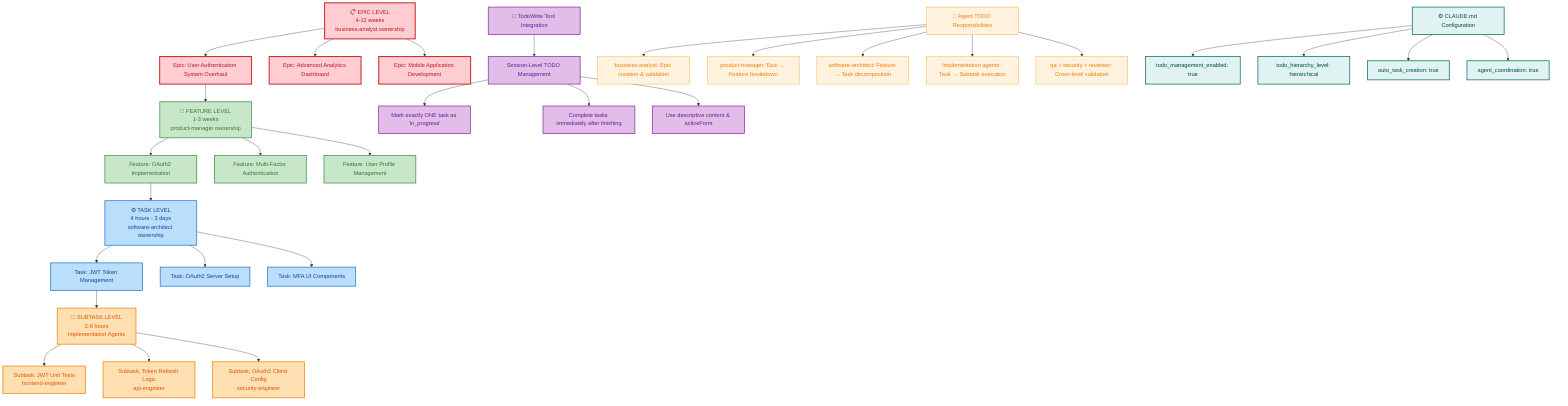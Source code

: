 graph TD
    A[📋 EPIC LEVEL<br/>4-12 weeks<br/>business-analyst ownership] --> A1[Epic: User Authentication System Overhaul]
    A --> A2[Epic: Advanced Analytics Dashboard]
    A --> A3[Epic: Mobile Application Development]

    A1 --> B[🎯 FEATURE LEVEL<br/>1-3 weeks<br/>product-manager ownership]

    B --> B1[Feature: OAuth2 Implementation]
    B --> B2[Feature: Multi-Factor Authentication]
    B --> B3[Feature: User Profile Management]

    B1 --> C[⚙️ TASK LEVEL<br/>4 hours - 3 days<br/>software-architect ownership]

    C --> C1[Task: JWT Token Management]
    C --> C2[Task: OAuth2 Server Setup]
    C --> C3[Task: MFA UI Components]

    C1 --> D[🔧 SUBTASK LEVEL<br/>2-8 hours<br/>Implementation Agents]

    D --> D1[Subtask: JWT Unit Tests<br/>frontend-engineer]
    D --> D2[Subtask: Token Refresh Logic<br/>api-engineer]
    D --> D3[Subtask: OAuth2 Client Config<br/>security-engineer]

    %% TodoWrite Integration
    E[📝 TodoWrite Tool Integration] --> E1[Session-Level TODO Management]
    E1 --> E2[Mark exactly ONE task as 'in_progress']
    E1 --> E3[Complete tasks immediately after finishing]
    E1 --> E4[Use descriptive content & activeForm]

    %% Agent Responsibilities
    F[🤖 Agent TODO Responsibilities] --> F1[business-analyst: Epic creation & validation]
    F --> F2[product-manager: Epic → Feature breakdown]
    F --> F3[software-architect: Feature → Task decomposition]
    F --> F4[Implementation agents: Task → Subtask execution]
    F --> F5[qa + security + reviewer: Cross-level validation]

    %% Configuration
    G[⚙️ CLAUDE.md Configuration] --> G1[todo_management_enabled: true]
    G --> G2[todo_hierarchy_level: hierarchical]
    G --> G3[auto_task_creation: true]
    G --> G4[agent_coordination: true]

    %% Styling
    classDef epicBox fill:#ffcdd2,stroke:#d32f2f,stroke-width:3px,color:#b71c1c
    classDef featureBox fill:#c8e6c9,stroke:#388e3c,stroke-width:2px,color:#2e7d32
    classDef taskBox fill:#bbdefb,stroke:#1976d2,stroke-width:2px,color:#0d47a1
    classDef subtaskBox fill:#ffe0b2,stroke:#f57c00,stroke-width:2px,color:#e65100
    classDef todoBox fill:#e1bee7,stroke:#8e24aa,stroke-width:2px,color:#6a1b9a
    classDef agentBox fill:#fff3e0,stroke:#ff9800,stroke-width:1px,color:#f57c00
    classDef configBox fill:#e0f2f1,stroke:#00695c,stroke-width:2px,color:#004d40

    class A,A1,A2,A3 epicBox
    class B,B1,B2,B3 featureBox
    class C,C1,C2,C3 taskBox
    class D,D1,D2,D3 subtaskBox
    class E,E1,E2,E3,E4 todoBox
    class F,F1,F2,F3,F4,F5 agentBox
    class G,G1,G2,G3,G4 configBox